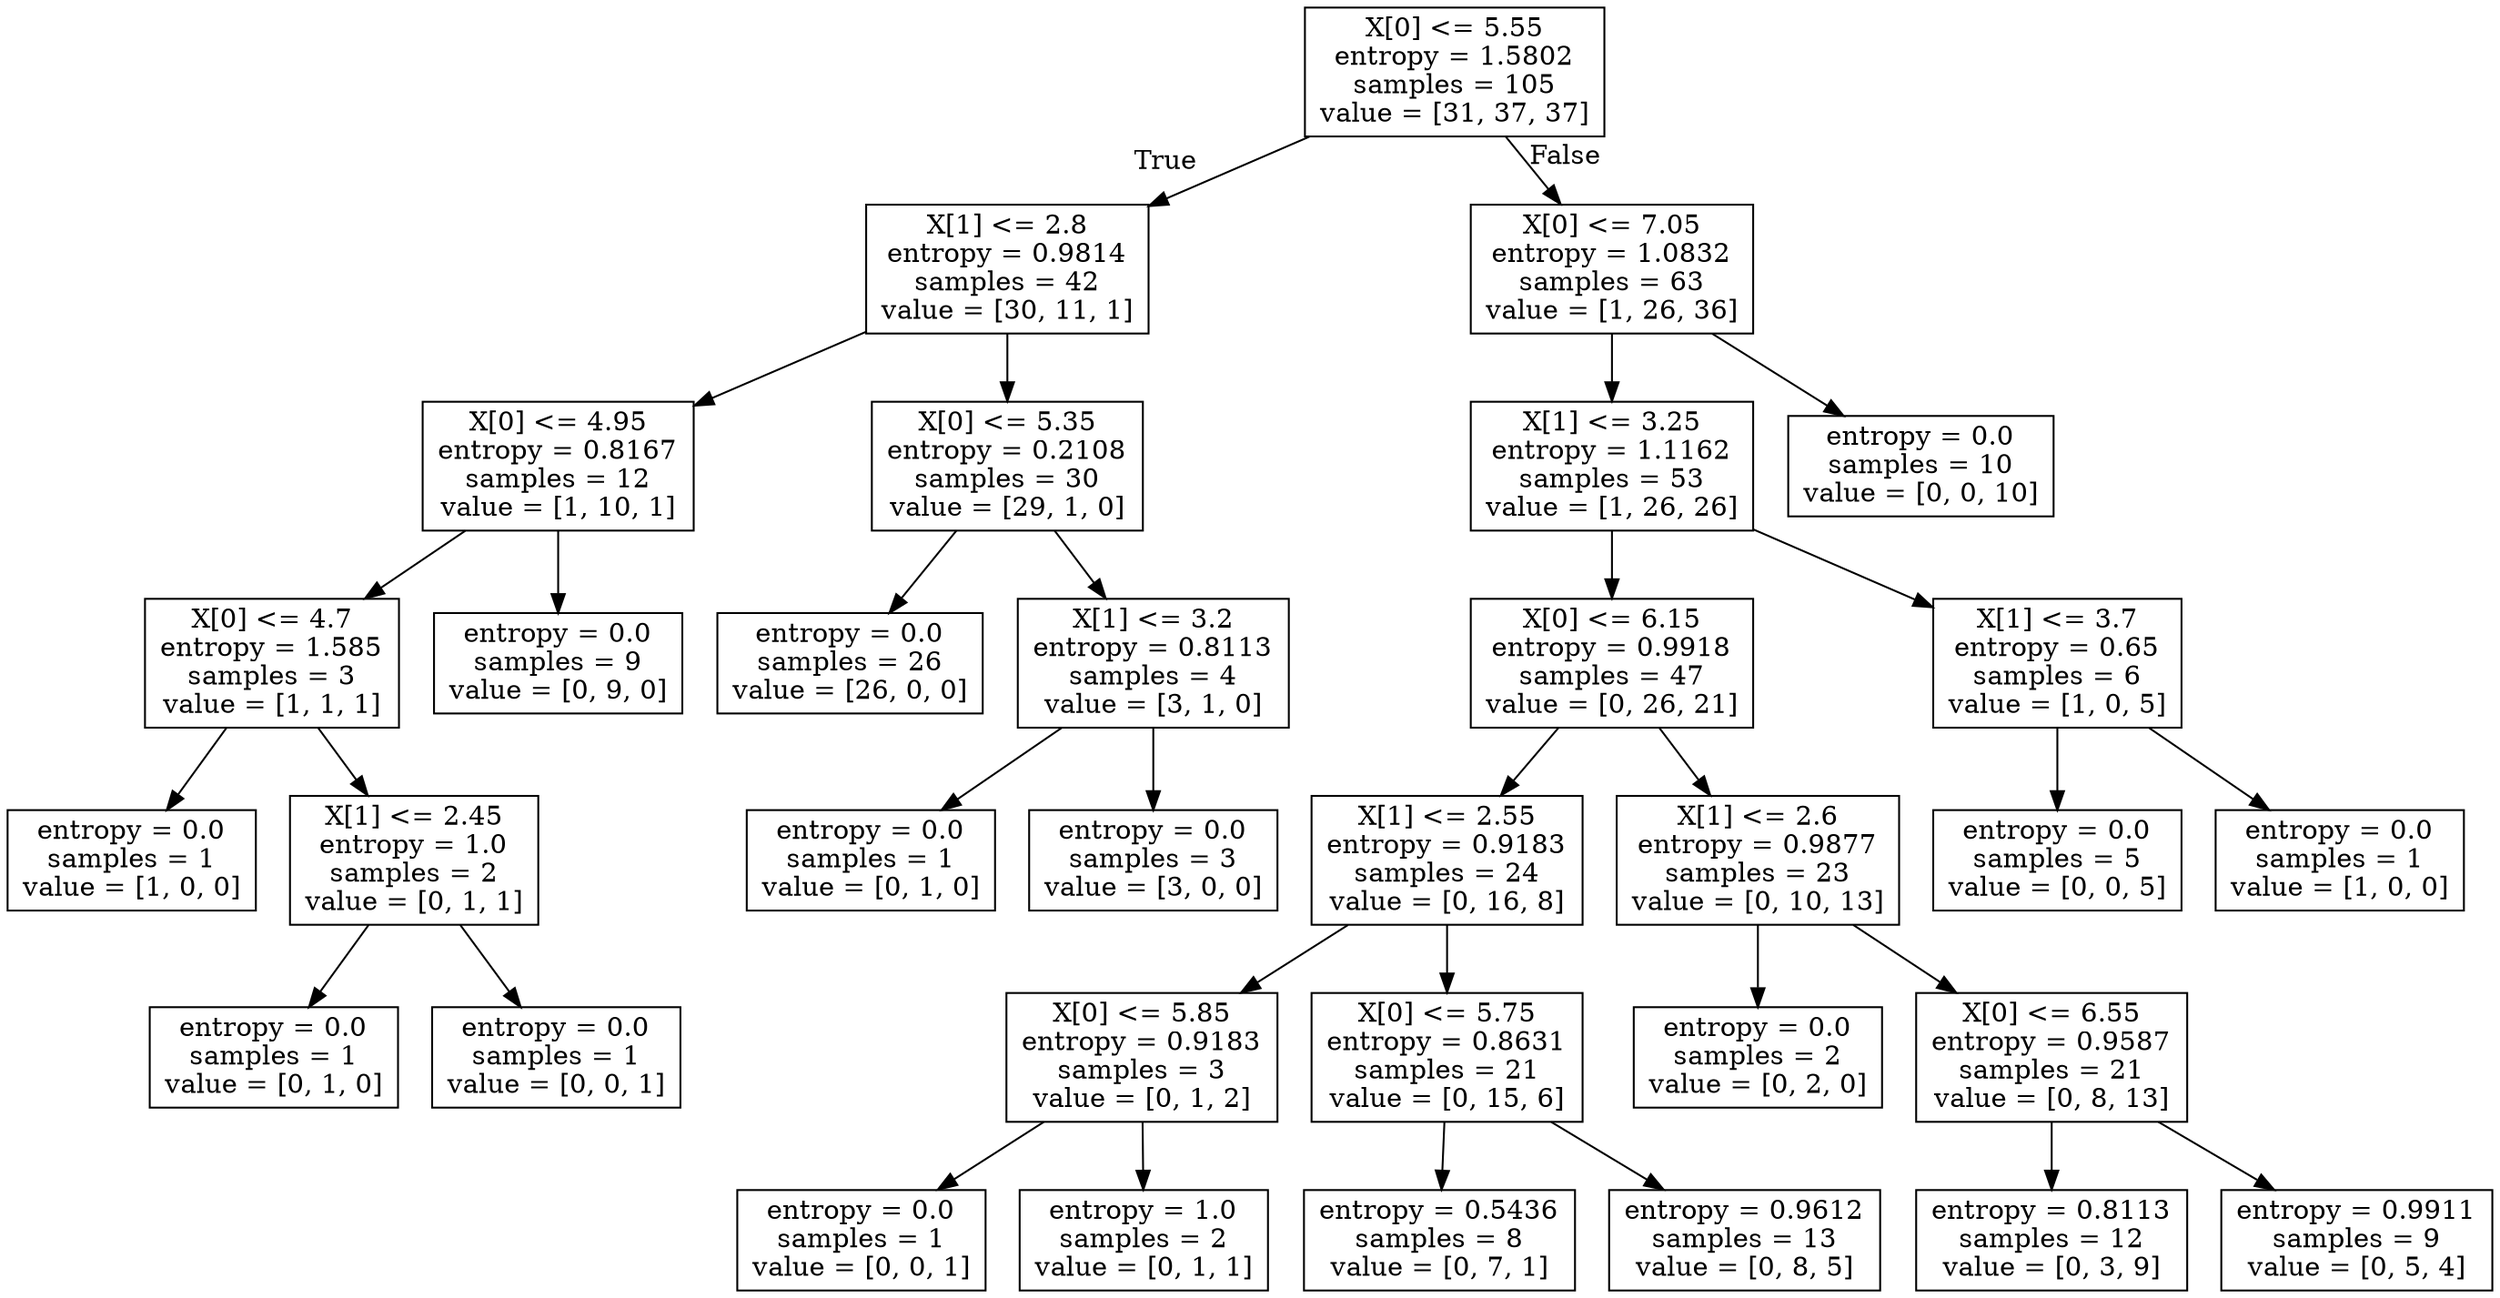 digraph Tree {
node [shape=box] ;
0 [label="X[0] <= 5.55\nentropy = 1.5802\nsamples = 105\nvalue = [31, 37, 37]"] ;
1 [label="X[1] <= 2.8\nentropy = 0.9814\nsamples = 42\nvalue = [30, 11, 1]"] ;
0 -> 1 [labeldistance=2.5, labelangle=45, headlabel="True"] ;
2 [label="X[0] <= 4.95\nentropy = 0.8167\nsamples = 12\nvalue = [1, 10, 1]"] ;
1 -> 2 ;
3 [label="X[0] <= 4.7\nentropy = 1.585\nsamples = 3\nvalue = [1, 1, 1]"] ;
2 -> 3 ;
4 [label="entropy = 0.0\nsamples = 1\nvalue = [1, 0, 0]"] ;
3 -> 4 ;
5 [label="X[1] <= 2.45\nentropy = 1.0\nsamples = 2\nvalue = [0, 1, 1]"] ;
3 -> 5 ;
6 [label="entropy = 0.0\nsamples = 1\nvalue = [0, 1, 0]"] ;
5 -> 6 ;
7 [label="entropy = 0.0\nsamples = 1\nvalue = [0, 0, 1]"] ;
5 -> 7 ;
8 [label="entropy = 0.0\nsamples = 9\nvalue = [0, 9, 0]"] ;
2 -> 8 ;
9 [label="X[0] <= 5.35\nentropy = 0.2108\nsamples = 30\nvalue = [29, 1, 0]"] ;
1 -> 9 ;
10 [label="entropy = 0.0\nsamples = 26\nvalue = [26, 0, 0]"] ;
9 -> 10 ;
11 [label="X[1] <= 3.2\nentropy = 0.8113\nsamples = 4\nvalue = [3, 1, 0]"] ;
9 -> 11 ;
12 [label="entropy = 0.0\nsamples = 1\nvalue = [0, 1, 0]"] ;
11 -> 12 ;
13 [label="entropy = 0.0\nsamples = 3\nvalue = [3, 0, 0]"] ;
11 -> 13 ;
14 [label="X[0] <= 7.05\nentropy = 1.0832\nsamples = 63\nvalue = [1, 26, 36]"] ;
0 -> 14 [labeldistance=2.5, labelangle=-45, headlabel="False"] ;
15 [label="X[1] <= 3.25\nentropy = 1.1162\nsamples = 53\nvalue = [1, 26, 26]"] ;
14 -> 15 ;
16 [label="X[0] <= 6.15\nentropy = 0.9918\nsamples = 47\nvalue = [0, 26, 21]"] ;
15 -> 16 ;
17 [label="X[1] <= 2.55\nentropy = 0.9183\nsamples = 24\nvalue = [0, 16, 8]"] ;
16 -> 17 ;
18 [label="X[0] <= 5.85\nentropy = 0.9183\nsamples = 3\nvalue = [0, 1, 2]"] ;
17 -> 18 ;
19 [label="entropy = 0.0\nsamples = 1\nvalue = [0, 0, 1]"] ;
18 -> 19 ;
20 [label="entropy = 1.0\nsamples = 2\nvalue = [0, 1, 1]"] ;
18 -> 20 ;
21 [label="X[0] <= 5.75\nentropy = 0.8631\nsamples = 21\nvalue = [0, 15, 6]"] ;
17 -> 21 ;
22 [label="entropy = 0.5436\nsamples = 8\nvalue = [0, 7, 1]"] ;
21 -> 22 ;
23 [label="entropy = 0.9612\nsamples = 13\nvalue = [0, 8, 5]"] ;
21 -> 23 ;
24 [label="X[1] <= 2.6\nentropy = 0.9877\nsamples = 23\nvalue = [0, 10, 13]"] ;
16 -> 24 ;
25 [label="entropy = 0.0\nsamples = 2\nvalue = [0, 2, 0]"] ;
24 -> 25 ;
26 [label="X[0] <= 6.55\nentropy = 0.9587\nsamples = 21\nvalue = [0, 8, 13]"] ;
24 -> 26 ;
27 [label="entropy = 0.8113\nsamples = 12\nvalue = [0, 3, 9]"] ;
26 -> 27 ;
28 [label="entropy = 0.9911\nsamples = 9\nvalue = [0, 5, 4]"] ;
26 -> 28 ;
29 [label="X[1] <= 3.7\nentropy = 0.65\nsamples = 6\nvalue = [1, 0, 5]"] ;
15 -> 29 ;
30 [label="entropy = 0.0\nsamples = 5\nvalue = [0, 0, 5]"] ;
29 -> 30 ;
31 [label="entropy = 0.0\nsamples = 1\nvalue = [1, 0, 0]"] ;
29 -> 31 ;
32 [label="entropy = 0.0\nsamples = 10\nvalue = [0, 0, 10]"] ;
14 -> 32 ;
}